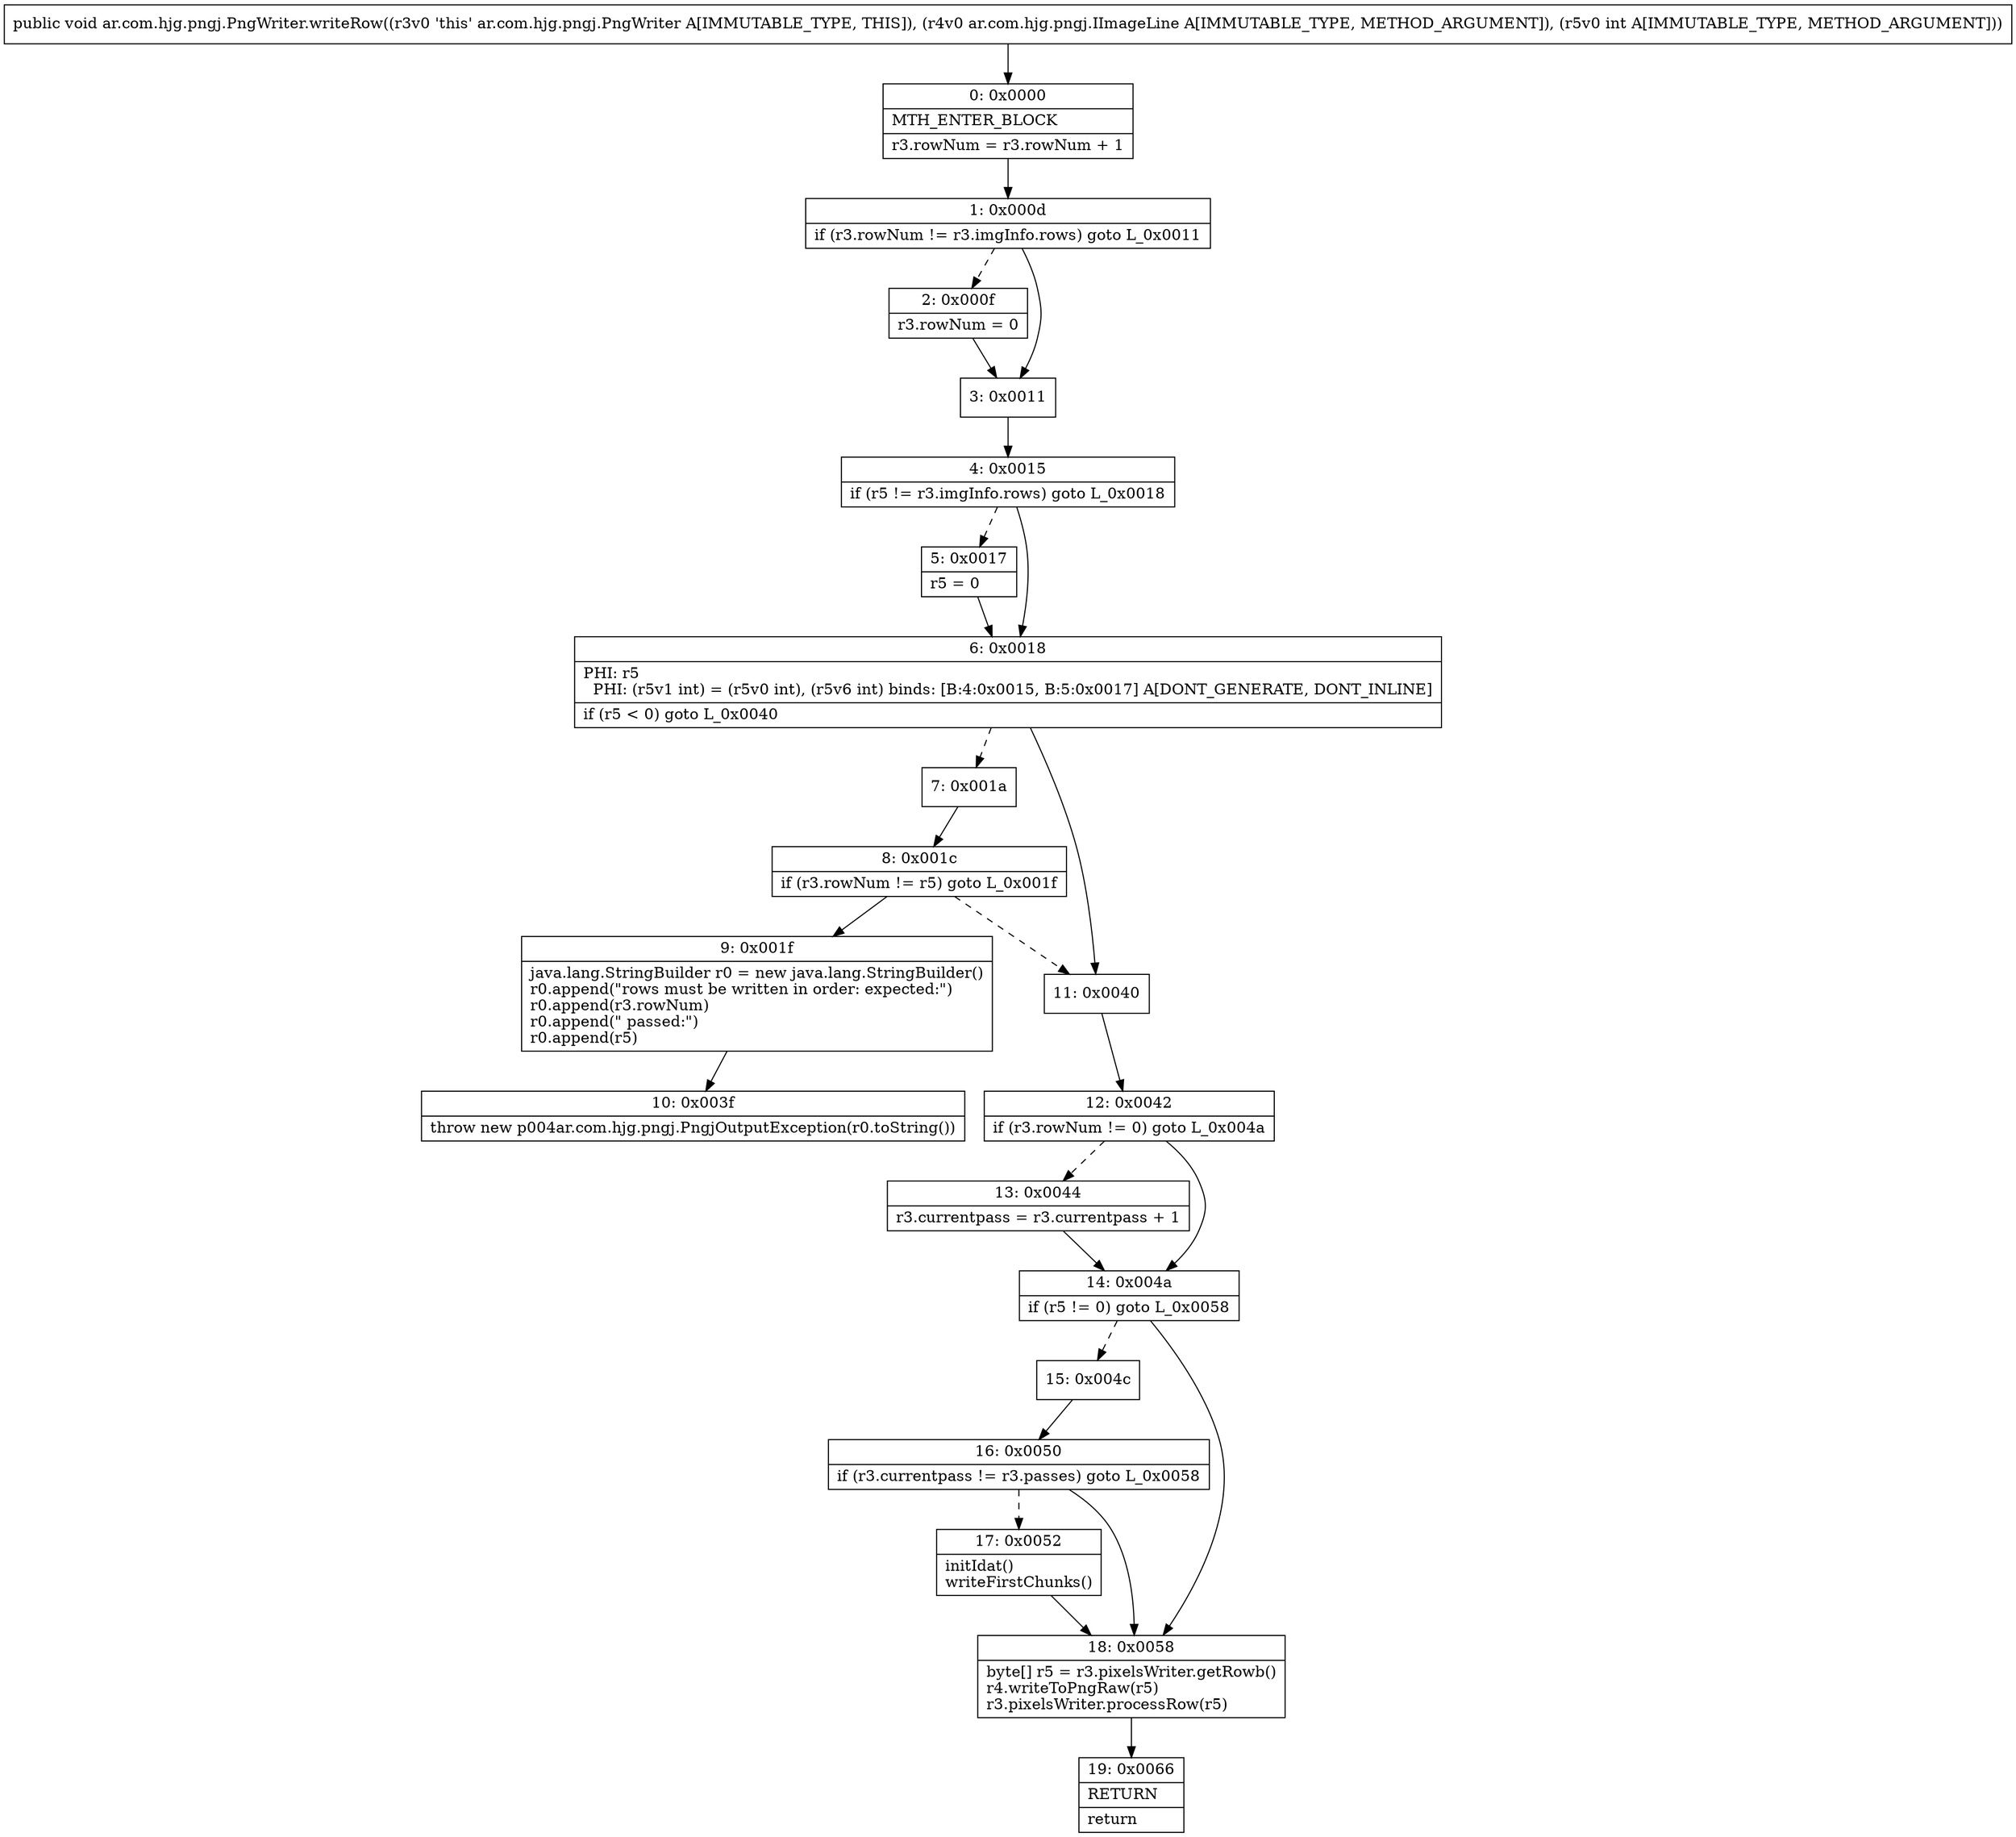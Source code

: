 digraph "CFG forar.com.hjg.pngj.PngWriter.writeRow(Lar\/com\/hjg\/pngj\/IImageLine;I)V" {
Node_0 [shape=record,label="{0\:\ 0x0000|MTH_ENTER_BLOCK\l|r3.rowNum = r3.rowNum + 1\l}"];
Node_1 [shape=record,label="{1\:\ 0x000d|if (r3.rowNum != r3.imgInfo.rows) goto L_0x0011\l}"];
Node_2 [shape=record,label="{2\:\ 0x000f|r3.rowNum = 0\l}"];
Node_3 [shape=record,label="{3\:\ 0x0011}"];
Node_4 [shape=record,label="{4\:\ 0x0015|if (r5 != r3.imgInfo.rows) goto L_0x0018\l}"];
Node_5 [shape=record,label="{5\:\ 0x0017|r5 = 0\l}"];
Node_6 [shape=record,label="{6\:\ 0x0018|PHI: r5 \l  PHI: (r5v1 int) = (r5v0 int), (r5v6 int) binds: [B:4:0x0015, B:5:0x0017] A[DONT_GENERATE, DONT_INLINE]\l|if (r5 \< 0) goto L_0x0040\l}"];
Node_7 [shape=record,label="{7\:\ 0x001a}"];
Node_8 [shape=record,label="{8\:\ 0x001c|if (r3.rowNum != r5) goto L_0x001f\l}"];
Node_9 [shape=record,label="{9\:\ 0x001f|java.lang.StringBuilder r0 = new java.lang.StringBuilder()\lr0.append(\"rows must be written in order: expected:\")\lr0.append(r3.rowNum)\lr0.append(\" passed:\")\lr0.append(r5)\l}"];
Node_10 [shape=record,label="{10\:\ 0x003f|throw new p004ar.com.hjg.pngj.PngjOutputException(r0.toString())\l}"];
Node_11 [shape=record,label="{11\:\ 0x0040}"];
Node_12 [shape=record,label="{12\:\ 0x0042|if (r3.rowNum != 0) goto L_0x004a\l}"];
Node_13 [shape=record,label="{13\:\ 0x0044|r3.currentpass = r3.currentpass + 1\l}"];
Node_14 [shape=record,label="{14\:\ 0x004a|if (r5 != 0) goto L_0x0058\l}"];
Node_15 [shape=record,label="{15\:\ 0x004c}"];
Node_16 [shape=record,label="{16\:\ 0x0050|if (r3.currentpass != r3.passes) goto L_0x0058\l}"];
Node_17 [shape=record,label="{17\:\ 0x0052|initIdat()\lwriteFirstChunks()\l}"];
Node_18 [shape=record,label="{18\:\ 0x0058|byte[] r5 = r3.pixelsWriter.getRowb()\lr4.writeToPngRaw(r5)\lr3.pixelsWriter.processRow(r5)\l}"];
Node_19 [shape=record,label="{19\:\ 0x0066|RETURN\l|return\l}"];
MethodNode[shape=record,label="{public void ar.com.hjg.pngj.PngWriter.writeRow((r3v0 'this' ar.com.hjg.pngj.PngWriter A[IMMUTABLE_TYPE, THIS]), (r4v0 ar.com.hjg.pngj.IImageLine A[IMMUTABLE_TYPE, METHOD_ARGUMENT]), (r5v0 int A[IMMUTABLE_TYPE, METHOD_ARGUMENT])) }"];
MethodNode -> Node_0;
Node_0 -> Node_1;
Node_1 -> Node_2[style=dashed];
Node_1 -> Node_3;
Node_2 -> Node_3;
Node_3 -> Node_4;
Node_4 -> Node_5[style=dashed];
Node_4 -> Node_6;
Node_5 -> Node_6;
Node_6 -> Node_7[style=dashed];
Node_6 -> Node_11;
Node_7 -> Node_8;
Node_8 -> Node_9;
Node_8 -> Node_11[style=dashed];
Node_9 -> Node_10;
Node_11 -> Node_12;
Node_12 -> Node_13[style=dashed];
Node_12 -> Node_14;
Node_13 -> Node_14;
Node_14 -> Node_15[style=dashed];
Node_14 -> Node_18;
Node_15 -> Node_16;
Node_16 -> Node_17[style=dashed];
Node_16 -> Node_18;
Node_17 -> Node_18;
Node_18 -> Node_19;
}

